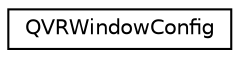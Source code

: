 digraph "Graphical Class Hierarchy"
{
  edge [fontname="Helvetica",fontsize="10",labelfontname="Helvetica",labelfontsize="10"];
  node [fontname="Helvetica",fontsize="10",shape=record];
  rankdir="LR";
  Node1 [label="QVRWindowConfig",height=0.2,width=0.4,color="black", fillcolor="white", style="filled",URL="$class_q_v_r_window_config.html"];
}

